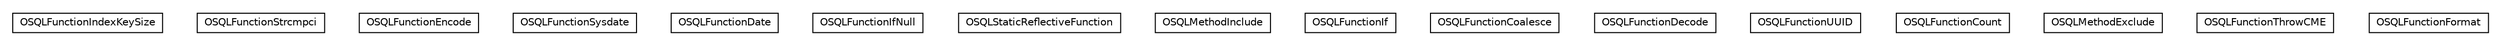 #!/usr/local/bin/dot
#
# Class diagram 
# Generated by UMLGraph version R5_6-24-gf6e263 (http://www.umlgraph.org/)
#

digraph G {
	edge [fontname="Helvetica",fontsize=10,labelfontname="Helvetica",labelfontsize=10];
	node [fontname="Helvetica",fontsize=10,shape=plaintext];
	nodesep=0.25;
	ranksep=0.5;
	// com.orientechnologies.orient.core.sql.functions.misc.OSQLFunctionIndexKeySize
	c216250 [label=<<table title="com.orientechnologies.orient.core.sql.functions.misc.OSQLFunctionIndexKeySize" border="0" cellborder="1" cellspacing="0" cellpadding="2" port="p" href="./OSQLFunctionIndexKeySize.html">
		<tr><td><table border="0" cellspacing="0" cellpadding="1">
<tr><td align="center" balign="center"> OSQLFunctionIndexKeySize </td></tr>
		</table></td></tr>
		</table>>, URL="./OSQLFunctionIndexKeySize.html", fontname="Helvetica", fontcolor="black", fontsize=10.0];
	// com.orientechnologies.orient.core.sql.functions.misc.OSQLFunctionStrcmpci
	c216251 [label=<<table title="com.orientechnologies.orient.core.sql.functions.misc.OSQLFunctionStrcmpci" border="0" cellborder="1" cellspacing="0" cellpadding="2" port="p" href="./OSQLFunctionStrcmpci.html">
		<tr><td><table border="0" cellspacing="0" cellpadding="1">
<tr><td align="center" balign="center"> OSQLFunctionStrcmpci </td></tr>
		</table></td></tr>
		</table>>, URL="./OSQLFunctionStrcmpci.html", fontname="Helvetica", fontcolor="black", fontsize=10.0];
	// com.orientechnologies.orient.core.sql.functions.misc.OSQLFunctionEncode
	c216252 [label=<<table title="com.orientechnologies.orient.core.sql.functions.misc.OSQLFunctionEncode" border="0" cellborder="1" cellspacing="0" cellpadding="2" port="p" href="./OSQLFunctionEncode.html">
		<tr><td><table border="0" cellspacing="0" cellpadding="1">
<tr><td align="center" balign="center"> OSQLFunctionEncode </td></tr>
		</table></td></tr>
		</table>>, URL="./OSQLFunctionEncode.html", fontname="Helvetica", fontcolor="black", fontsize=10.0];
	// com.orientechnologies.orient.core.sql.functions.misc.OSQLFunctionSysdate
	c216253 [label=<<table title="com.orientechnologies.orient.core.sql.functions.misc.OSQLFunctionSysdate" border="0" cellborder="1" cellspacing="0" cellpadding="2" port="p" href="./OSQLFunctionSysdate.html">
		<tr><td><table border="0" cellspacing="0" cellpadding="1">
<tr><td align="center" balign="center"> OSQLFunctionSysdate </td></tr>
		</table></td></tr>
		</table>>, URL="./OSQLFunctionSysdate.html", fontname="Helvetica", fontcolor="black", fontsize=10.0];
	// com.orientechnologies.orient.core.sql.functions.misc.OSQLFunctionDate
	c216254 [label=<<table title="com.orientechnologies.orient.core.sql.functions.misc.OSQLFunctionDate" border="0" cellborder="1" cellspacing="0" cellpadding="2" port="p" href="./OSQLFunctionDate.html">
		<tr><td><table border="0" cellspacing="0" cellpadding="1">
<tr><td align="center" balign="center"> OSQLFunctionDate </td></tr>
		</table></td></tr>
		</table>>, URL="./OSQLFunctionDate.html", fontname="Helvetica", fontcolor="black", fontsize=10.0];
	// com.orientechnologies.orient.core.sql.functions.misc.OSQLFunctionIfNull
	c216255 [label=<<table title="com.orientechnologies.orient.core.sql.functions.misc.OSQLFunctionIfNull" border="0" cellborder="1" cellspacing="0" cellpadding="2" port="p" href="./OSQLFunctionIfNull.html">
		<tr><td><table border="0" cellspacing="0" cellpadding="1">
<tr><td align="center" balign="center"> OSQLFunctionIfNull </td></tr>
		</table></td></tr>
		</table>>, URL="./OSQLFunctionIfNull.html", fontname="Helvetica", fontcolor="black", fontsize=10.0];
	// com.orientechnologies.orient.core.sql.functions.misc.OSQLStaticReflectiveFunction
	c216256 [label=<<table title="com.orientechnologies.orient.core.sql.functions.misc.OSQLStaticReflectiveFunction" border="0" cellborder="1" cellspacing="0" cellpadding="2" port="p" href="./OSQLStaticReflectiveFunction.html">
		<tr><td><table border="0" cellspacing="0" cellpadding="1">
<tr><td align="center" balign="center"> OSQLStaticReflectiveFunction </td></tr>
		</table></td></tr>
		</table>>, URL="./OSQLStaticReflectiveFunction.html", fontname="Helvetica", fontcolor="black", fontsize=10.0];
	// com.orientechnologies.orient.core.sql.functions.misc.OSQLMethodInclude
	c216257 [label=<<table title="com.orientechnologies.orient.core.sql.functions.misc.OSQLMethodInclude" border="0" cellborder="1" cellspacing="0" cellpadding="2" port="p" href="./OSQLMethodInclude.html">
		<tr><td><table border="0" cellspacing="0" cellpadding="1">
<tr><td align="center" balign="center"> OSQLMethodInclude </td></tr>
		</table></td></tr>
		</table>>, URL="./OSQLMethodInclude.html", fontname="Helvetica", fontcolor="black", fontsize=10.0];
	// com.orientechnologies.orient.core.sql.functions.misc.OSQLFunctionIf
	c216258 [label=<<table title="com.orientechnologies.orient.core.sql.functions.misc.OSQLFunctionIf" border="0" cellborder="1" cellspacing="0" cellpadding="2" port="p" href="./OSQLFunctionIf.html">
		<tr><td><table border="0" cellspacing="0" cellpadding="1">
<tr><td align="center" balign="center"> OSQLFunctionIf </td></tr>
		</table></td></tr>
		</table>>, URL="./OSQLFunctionIf.html", fontname="Helvetica", fontcolor="black", fontsize=10.0];
	// com.orientechnologies.orient.core.sql.functions.misc.OSQLFunctionCoalesce
	c216259 [label=<<table title="com.orientechnologies.orient.core.sql.functions.misc.OSQLFunctionCoalesce" border="0" cellborder="1" cellspacing="0" cellpadding="2" port="p" href="./OSQLFunctionCoalesce.html">
		<tr><td><table border="0" cellspacing="0" cellpadding="1">
<tr><td align="center" balign="center"> OSQLFunctionCoalesce </td></tr>
		</table></td></tr>
		</table>>, URL="./OSQLFunctionCoalesce.html", fontname="Helvetica", fontcolor="black", fontsize=10.0];
	// com.orientechnologies.orient.core.sql.functions.misc.OSQLFunctionDecode
	c216260 [label=<<table title="com.orientechnologies.orient.core.sql.functions.misc.OSQLFunctionDecode" border="0" cellborder="1" cellspacing="0" cellpadding="2" port="p" href="./OSQLFunctionDecode.html">
		<tr><td><table border="0" cellspacing="0" cellpadding="1">
<tr><td align="center" balign="center"> OSQLFunctionDecode </td></tr>
		</table></td></tr>
		</table>>, URL="./OSQLFunctionDecode.html", fontname="Helvetica", fontcolor="black", fontsize=10.0];
	// com.orientechnologies.orient.core.sql.functions.misc.OSQLFunctionUUID
	c216261 [label=<<table title="com.orientechnologies.orient.core.sql.functions.misc.OSQLFunctionUUID" border="0" cellborder="1" cellspacing="0" cellpadding="2" port="p" href="./OSQLFunctionUUID.html">
		<tr><td><table border="0" cellspacing="0" cellpadding="1">
<tr><td align="center" balign="center"> OSQLFunctionUUID </td></tr>
		</table></td></tr>
		</table>>, URL="./OSQLFunctionUUID.html", fontname="Helvetica", fontcolor="black", fontsize=10.0];
	// com.orientechnologies.orient.core.sql.functions.misc.OSQLFunctionCount
	c216262 [label=<<table title="com.orientechnologies.orient.core.sql.functions.misc.OSQLFunctionCount" border="0" cellborder="1" cellspacing="0" cellpadding="2" port="p" href="./OSQLFunctionCount.html">
		<tr><td><table border="0" cellspacing="0" cellpadding="1">
<tr><td align="center" balign="center"> OSQLFunctionCount </td></tr>
		</table></td></tr>
		</table>>, URL="./OSQLFunctionCount.html", fontname="Helvetica", fontcolor="black", fontsize=10.0];
	// com.orientechnologies.orient.core.sql.functions.misc.OSQLMethodExclude
	c216263 [label=<<table title="com.orientechnologies.orient.core.sql.functions.misc.OSQLMethodExclude" border="0" cellborder="1" cellspacing="0" cellpadding="2" port="p" href="./OSQLMethodExclude.html">
		<tr><td><table border="0" cellspacing="0" cellpadding="1">
<tr><td align="center" balign="center"> OSQLMethodExclude </td></tr>
		</table></td></tr>
		</table>>, URL="./OSQLMethodExclude.html", fontname="Helvetica", fontcolor="black", fontsize=10.0];
	// com.orientechnologies.orient.core.sql.functions.misc.OSQLFunctionThrowCME
	c216264 [label=<<table title="com.orientechnologies.orient.core.sql.functions.misc.OSQLFunctionThrowCME" border="0" cellborder="1" cellspacing="0" cellpadding="2" port="p" href="./OSQLFunctionThrowCME.html">
		<tr><td><table border="0" cellspacing="0" cellpadding="1">
<tr><td align="center" balign="center"> OSQLFunctionThrowCME </td></tr>
		</table></td></tr>
		</table>>, URL="./OSQLFunctionThrowCME.html", fontname="Helvetica", fontcolor="black", fontsize=10.0];
	// com.orientechnologies.orient.core.sql.functions.misc.OSQLFunctionFormat
	c216265 [label=<<table title="com.orientechnologies.orient.core.sql.functions.misc.OSQLFunctionFormat" border="0" cellborder="1" cellspacing="0" cellpadding="2" port="p" href="./OSQLFunctionFormat.html">
		<tr><td><table border="0" cellspacing="0" cellpadding="1">
<tr><td align="center" balign="center"> OSQLFunctionFormat </td></tr>
		</table></td></tr>
		</table>>, URL="./OSQLFunctionFormat.html", fontname="Helvetica", fontcolor="black", fontsize=10.0];
}

